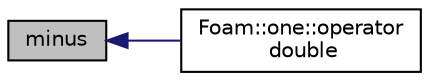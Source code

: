 digraph "minus"
{
  bgcolor="transparent";
  edge [fontname="Helvetica",fontsize="10",labelfontname="Helvetica",labelfontsize="10"];
  node [fontname="Helvetica",fontsize="10",shape=record];
  rankdir="LR";
  Node1 [label="minus",height=0.2,width=0.4,color="black", fillcolor="grey75", style="filled" fontcolor="black"];
  Node1 -> Node2 [dir="back",color="midnightblue",fontsize="10",style="solid",fontname="Helvetica"];
  Node2 [label="Foam::one::operator\l double",height=0.2,width=0.4,color="black",URL="$classFoam_1_1one.html#a30d270daa69c536a6e138a0ec7351603",tooltip="Return 1 for double. "];
}
